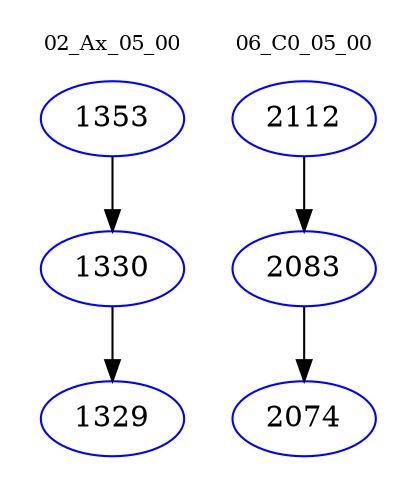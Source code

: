 digraph{
subgraph cluster_0 {
color = white
label = "02_Ax_05_00";
fontsize=10;
T0_1353 [label="1353", color="blue"]
T0_1353 -> T0_1330 [color="black"]
T0_1330 [label="1330", color="blue"]
T0_1330 -> T0_1329 [color="black"]
T0_1329 [label="1329", color="blue"]
}
subgraph cluster_1 {
color = white
label = "06_C0_05_00";
fontsize=10;
T1_2112 [label="2112", color="blue"]
T1_2112 -> T1_2083 [color="black"]
T1_2083 [label="2083", color="blue"]
T1_2083 -> T1_2074 [color="black"]
T1_2074 [label="2074", color="blue"]
}
}
